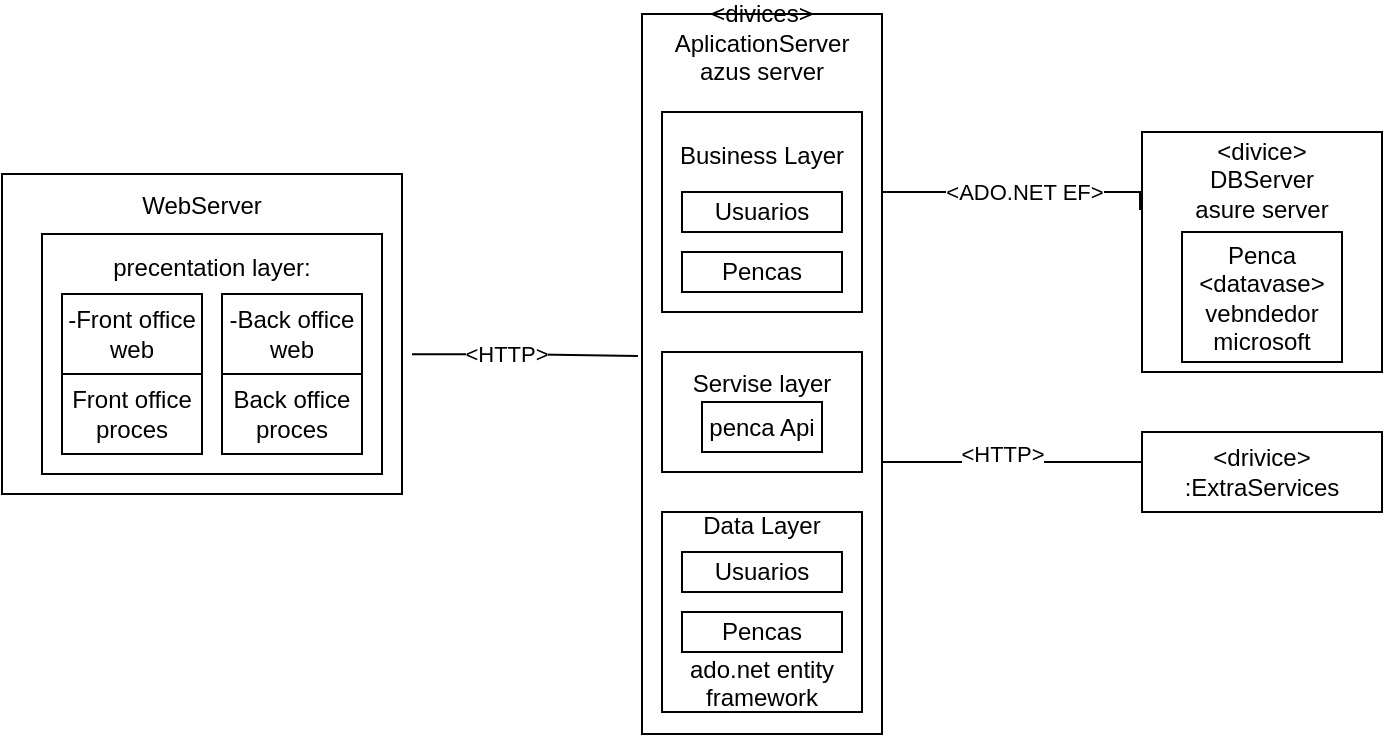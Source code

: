 <mxfile version="14.6.13" type="device"><diagram id="HIGR1y1ewsV5FfPe-lZH" name="Página-1"><mxGraphModel dx="1092" dy="486" grid="1" gridSize="10" guides="1" tooltips="1" connect="1" arrows="1" fold="1" page="1" pageScale="1" pageWidth="827" pageHeight="1169" math="0" shadow="0"><root><mxCell id="0"/><mxCell id="1" parent="0"/><mxCell id="o_M_xWIxEiWhWcU0Vj41-9" value="WebServer&lt;br&gt;&lt;br&gt;&lt;br&gt;&lt;br&gt;&lt;br&gt;&lt;br&gt;&lt;br&gt;&lt;br&gt;&lt;br&gt;&lt;br&gt;" style="rounded=0;whiteSpace=wrap;html=1;" parent="1" vertex="1"><mxGeometry x="40" y="120" width="200" height="160" as="geometry"/></mxCell><mxCell id="o_M_xWIxEiWhWcU0Vj41-1" style="edgeStyle=orthogonalEdgeStyle;rounded=0;orthogonalLoop=1;jettySize=auto;html=1;exitX=1.025;exitY=0.563;exitDx=0;exitDy=0;exitPerimeter=0;entryX=-0.017;entryY=0.475;entryDx=0;entryDy=0;entryPerimeter=0;endArrow=none;endFill=0;" parent="1" source="o_M_xWIxEiWhWcU0Vj41-9" target="o_M_xWIxEiWhWcU0Vj41-6" edge="1"><mxGeometry relative="1" as="geometry"><mxPoint x="230" y="130" as="sourcePoint"/></mxGeometry></mxCell><mxCell id="o_M_xWIxEiWhWcU0Vj41-2" value="&amp;lt;HTTP&amp;gt;" style="edgeLabel;html=1;align=center;verticalAlign=middle;resizable=0;points=[];" parent="o_M_xWIxEiWhWcU0Vj41-1" vertex="1" connectable="0"><mxGeometry x="-0.25" y="-1" relative="1" as="geometry"><mxPoint x="4" y="-1" as="offset"/></mxGeometry></mxCell><mxCell id="o_M_xWIxEiWhWcU0Vj41-3" value="precentation layer:&lt;br&gt;&lt;br&gt;&lt;br&gt;&lt;br&gt;&lt;br&gt;&lt;br&gt;&lt;br&gt;" style="rounded=0;whiteSpace=wrap;html=1;" parent="1" vertex="1"><mxGeometry x="60" y="150" width="170" height="120" as="geometry"/></mxCell><mxCell id="o_M_xWIxEiWhWcU0Vj41-4" style="edgeStyle=orthogonalEdgeStyle;rounded=0;orthogonalLoop=1;jettySize=auto;html=1;endArrow=none;endFill=0;entryX=-0.008;entryY=0.325;entryDx=0;entryDy=0;entryPerimeter=0;" parent="1" source="o_M_xWIxEiWhWcU0Vj41-6" target="o_M_xWIxEiWhWcU0Vj41-24" edge="1"><mxGeometry relative="1" as="geometry"><Array as="points"><mxPoint x="609" y="129"/></Array><mxPoint x="570" y="129" as="targetPoint"/></mxGeometry></mxCell><mxCell id="o_M_xWIxEiWhWcU0Vj41-5" value="&amp;lt;ADO.NET EF&amp;gt;" style="edgeLabel;html=1;align=center;verticalAlign=middle;resizable=0;points=[];" parent="o_M_xWIxEiWhWcU0Vj41-4" vertex="1" connectable="0"><mxGeometry x="0.244" relative="1" as="geometry"><mxPoint x="-15" as="offset"/></mxGeometry></mxCell><mxCell id="o_M_xWIxEiWhWcU0Vj41-29" style="edgeStyle=orthogonalEdgeStyle;rounded=0;orthogonalLoop=1;jettySize=auto;html=1;endArrow=none;endFill=0;" parent="1" source="o_M_xWIxEiWhWcU0Vj41-6" edge="1"><mxGeometry relative="1" as="geometry"><mxPoint x="610" y="264" as="targetPoint"/><Array as="points"><mxPoint x="510" y="264"/><mxPoint x="510" y="264"/></Array></mxGeometry></mxCell><mxCell id="o_M_xWIxEiWhWcU0Vj41-30" value="&amp;lt;HTTP&amp;gt;" style="edgeLabel;html=1;align=center;verticalAlign=middle;resizable=0;points=[];" parent="o_M_xWIxEiWhWcU0Vj41-29" vertex="1" connectable="0"><mxGeometry x="0.172" y="-3" relative="1" as="geometry"><mxPoint x="-16" y="-7" as="offset"/></mxGeometry></mxCell><mxCell id="o_M_xWIxEiWhWcU0Vj41-6" value="&amp;lt;divices&amp;gt;&lt;br&gt;AplicationServer&lt;br&gt;azus server&lt;br&gt;&lt;br&gt;&lt;br&gt;&lt;br&gt;&lt;br&gt;&lt;br&gt;&lt;br&gt;&lt;br&gt;&lt;br&gt;&lt;br&gt;&lt;br&gt;&lt;br&gt;&lt;br&gt;&lt;br&gt;&lt;br&gt;&lt;br&gt;&lt;br&gt;&lt;br&gt;&lt;br&gt;&lt;br&gt;&lt;br&gt;&lt;br&gt;&lt;br&gt;&lt;br&gt;" style="rounded=0;whiteSpace=wrap;html=1;" parent="1" vertex="1"><mxGeometry x="360" y="40" width="120" height="360" as="geometry"/></mxCell><mxCell id="o_M_xWIxEiWhWcU0Vj41-10" value="&lt;span&gt;Back office proces&lt;/span&gt;" style="rounded=0;whiteSpace=wrap;html=1;" parent="1" vertex="1"><mxGeometry x="150" y="220" width="70" height="40" as="geometry"/></mxCell><mxCell id="o_M_xWIxEiWhWcU0Vj41-11" value="&lt;span&gt;Front office proces&lt;/span&gt;" style="rounded=0;whiteSpace=wrap;html=1;" parent="1" vertex="1"><mxGeometry x="70" y="220" width="70" height="40" as="geometry"/></mxCell><mxCell id="o_M_xWIxEiWhWcU0Vj41-12" value="&lt;span&gt;-Back office web&lt;/span&gt;" style="rounded=0;whiteSpace=wrap;html=1;" parent="1" vertex="1"><mxGeometry x="150" y="180" width="70" height="40" as="geometry"/></mxCell><mxCell id="o_M_xWIxEiWhWcU0Vj41-13" value="&lt;span&gt;-Front office web&lt;/span&gt;" style="rounded=0;whiteSpace=wrap;html=1;" parent="1" vertex="1"><mxGeometry x="70" y="180" width="70" height="40" as="geometry"/></mxCell><mxCell id="o_M_xWIxEiWhWcU0Vj41-16" value="Business Layer&lt;br&gt;&lt;br&gt;&lt;br&gt;&lt;br&gt;&lt;br&gt;" style="rounded=0;whiteSpace=wrap;html=1;" parent="1" vertex="1"><mxGeometry x="370" y="89" width="100" height="100" as="geometry"/></mxCell><mxCell id="o_M_xWIxEiWhWcU0Vj41-17" value="Pencas" style="rounded=0;whiteSpace=wrap;html=1;" parent="1" vertex="1"><mxGeometry x="380" y="159" width="80" height="20" as="geometry"/></mxCell><mxCell id="o_M_xWIxEiWhWcU0Vj41-18" value="Usuarios" style="rounded=0;whiteSpace=wrap;html=1;" parent="1" vertex="1"><mxGeometry x="380" y="129" width="80" height="20" as="geometry"/></mxCell><mxCell id="o_M_xWIxEiWhWcU0Vj41-19" value="Data Layer&lt;br&gt;&lt;br&gt;&lt;br&gt;&lt;br&gt;&lt;br&gt;ado.net entity framework" style="rounded=0;whiteSpace=wrap;html=1;" parent="1" vertex="1"><mxGeometry x="370" y="289" width="100" height="100" as="geometry"/></mxCell><mxCell id="o_M_xWIxEiWhWcU0Vj41-20" value="Pencas" style="rounded=0;whiteSpace=wrap;html=1;" parent="1" vertex="1"><mxGeometry x="380" y="339" width="80" height="20" as="geometry"/></mxCell><mxCell id="o_M_xWIxEiWhWcU0Vj41-21" value="Usuarios" style="rounded=0;whiteSpace=wrap;html=1;" parent="1" vertex="1"><mxGeometry x="380" y="309" width="80" height="20" as="geometry"/></mxCell><mxCell id="o_M_xWIxEiWhWcU0Vj41-22" value="Servise layer&lt;br&gt;&lt;br&gt;&lt;br&gt;" style="rounded=0;whiteSpace=wrap;html=1;" parent="1" vertex="1"><mxGeometry x="370" y="209" width="100" height="60" as="geometry"/></mxCell><mxCell id="o_M_xWIxEiWhWcU0Vj41-23" value="penca Api" style="rounded=0;whiteSpace=wrap;html=1;" parent="1" vertex="1"><mxGeometry x="390" y="234" width="60" height="25" as="geometry"/></mxCell><mxCell id="o_M_xWIxEiWhWcU0Vj41-24" value="&lt;span&gt;&amp;lt;divice&amp;gt;&lt;br&gt;DBServer&lt;/span&gt;&lt;br&gt;&lt;span&gt;asure server&lt;br&gt;&lt;br&gt;&lt;br&gt;&lt;br&gt;&lt;br&gt;&lt;br&gt;&lt;/span&gt;" style="rounded=0;whiteSpace=wrap;html=1;" parent="1" vertex="1"><mxGeometry x="610" y="99" width="120" height="120" as="geometry"/></mxCell><mxCell id="o_M_xWIxEiWhWcU0Vj41-25" value="Penca&lt;br&gt;&amp;lt;datavase&amp;gt;&lt;br&gt;vebndedor microsoft" style="rounded=0;whiteSpace=wrap;html=1;" parent="1" vertex="1"><mxGeometry x="630" y="149" width="80" height="65" as="geometry"/></mxCell><mxCell id="o_M_xWIxEiWhWcU0Vj41-27" value="&lt;span&gt;&amp;lt;drivice&amp;gt;&lt;br&gt;:ExtraServices&lt;br&gt;&lt;/span&gt;" style="rounded=0;whiteSpace=wrap;html=1;" parent="1" vertex="1"><mxGeometry x="610" y="249" width="120" height="40" as="geometry"/></mxCell></root></mxGraphModel></diagram></mxfile>
